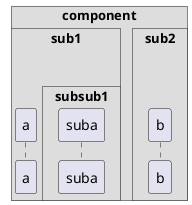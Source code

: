 ﻿@startuml
!pragma teoz true
box "component"
  box "sub1\n\n"
    participant a
    box "subsub1"
      participant suba
    end box
  endbox
  box "sub2"
    participant b
  endbox
end box
@enduml